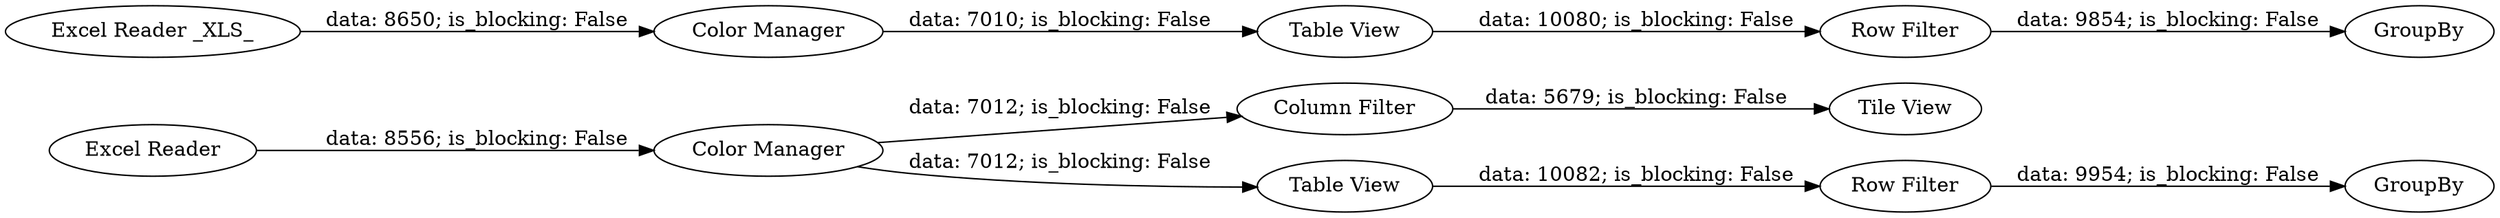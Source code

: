 digraph {
	"8460155949176462494_16" [label="Row Filter"]
	"8460155949176462494_18" [label="Column Filter"]
	"8460155949176462494_24" [label="Row Filter"]
	"8460155949176462494_26" [label="Excel Reader"]
	"8460155949176462494_22" [label="Color Manager"]
	"8460155949176462494_21" [label="Excel Reader _XLS_"]
	"8460155949176462494_17" [label="Tile View"]
	"8460155949176462494_14" [label="Color Manager"]
	"8460155949176462494_23" [label="Table View"]
	"8460155949176462494_15" [label="Table View"]
	"8460155949176462494_25" [label=GroupBy]
	"8460155949176462494_20" [label=GroupBy]
	"8460155949176462494_16" -> "8460155949176462494_20" [label="data: 9954; is_blocking: False"]
	"8460155949176462494_24" -> "8460155949176462494_25" [label="data: 9854; is_blocking: False"]
	"8460155949176462494_26" -> "8460155949176462494_14" [label="data: 8556; is_blocking: False"]
	"8460155949176462494_15" -> "8460155949176462494_16" [label="data: 10082; is_blocking: False"]
	"8460155949176462494_21" -> "8460155949176462494_22" [label="data: 8650; is_blocking: False"]
	"8460155949176462494_23" -> "8460155949176462494_24" [label="data: 10080; is_blocking: False"]
	"8460155949176462494_14" -> "8460155949176462494_18" [label="data: 7012; is_blocking: False"]
	"8460155949176462494_22" -> "8460155949176462494_23" [label="data: 7010; is_blocking: False"]
	"8460155949176462494_18" -> "8460155949176462494_17" [label="data: 5679; is_blocking: False"]
	"8460155949176462494_14" -> "8460155949176462494_15" [label="data: 7012; is_blocking: False"]
	rankdir=LR
}
